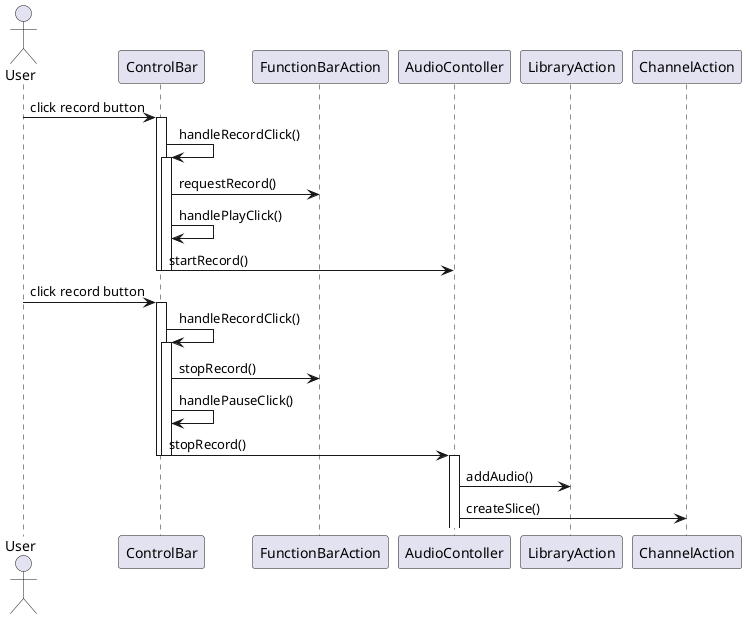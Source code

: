 @startuml
actor User

User -> ControlBar: click record button
activate ControlBar
ControlBar -> ControlBar: handleRecordClick()
activate ControlBar
ControlBar -> FunctionBarAction: requestRecord()
ControlBar -> ControlBar: handlePlayClick()
ControlBar -> AudioContoller: startRecord()
deactivate ControlBar
deactivate ControlBar

User -> ControlBar: click record button
activate ControlBar
ControlBar -> ControlBar: handleRecordClick()
activate ControlBar
ControlBar -> FunctionBarAction: stopRecord()
ControlBar -> ControlBar: handlePauseClick()
ControlBar -> AudioContoller: stopRecord()
deactivate ControlBar
deactivate ControlBar
activate AudioContoller
AudioContoller -> LibraryAction: addAudio()
AudioContoller -> ChannelAction: createSlice()

@enduml
